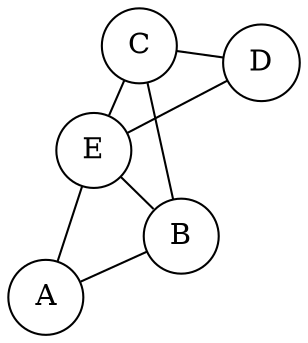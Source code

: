 graph undirectedgraph {
	graph [layout=neato];
	node [shape=circle];
	A -- B;
//	A -- C;
//	A -- D;
	A -- E;
	B -- C;
//	B -- D;
	B -- E;
	C -- D;
	C -- E;
	D -- E;
}
